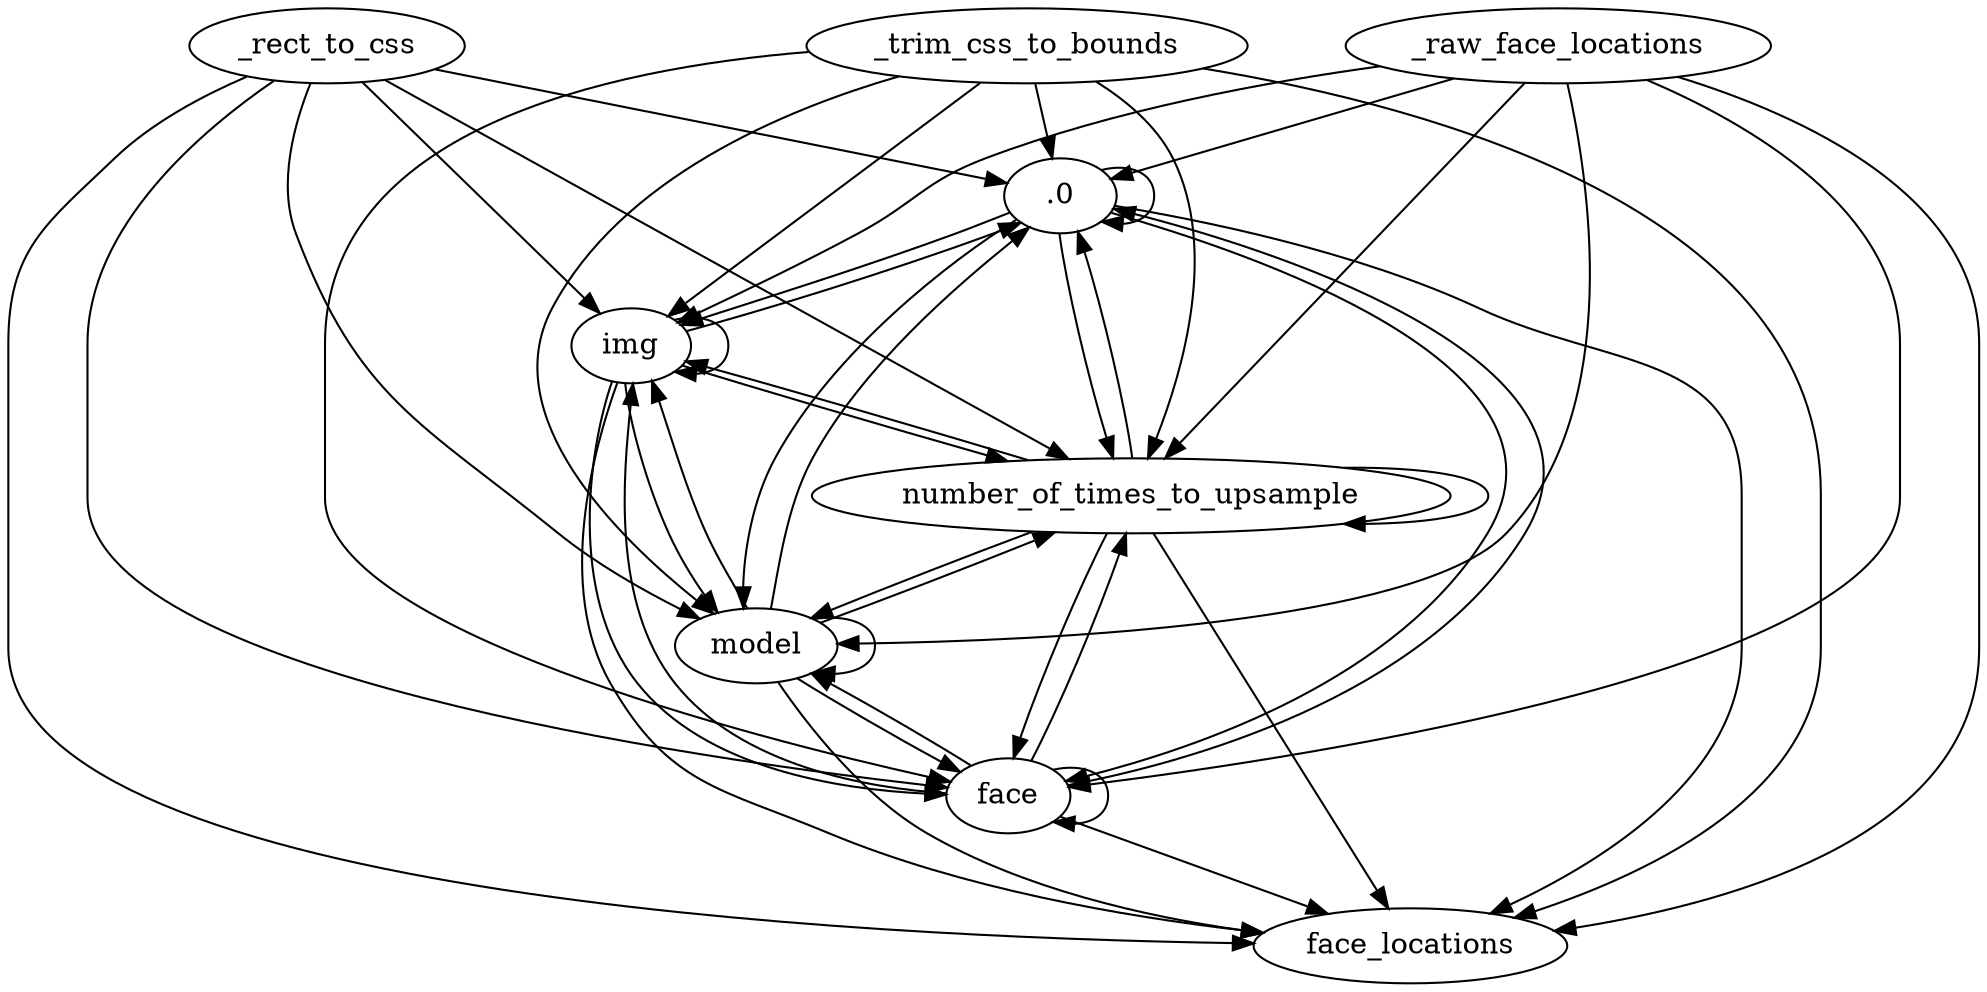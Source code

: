 strict digraph {.0->.0
_rect_to_css->.0
_trim_css_to_bounds->.0
_raw_face_locations->.0
img->.0
number_of_times_to_upsample->.0
face->.0
.0->face
_rect_to_css->face
_trim_css_to_bounds->face
_raw_face_locations->face
img->face
number_of_times_to_upsample->face
face->face
.0->.0
_rect_to_css->.0
_trim_css_to_bounds->.0
_raw_face_locations->.0
img->.0
number_of_times_to_upsample->.0
face->.0
model->.0
.0->face
_rect_to_css->face
_trim_css_to_bounds->face
_raw_face_locations->face
img->face
number_of_times_to_upsample->face
face->face
model->face
img->img
number_of_times_to_upsample->img
.0->img
model->img
_rect_to_css->img
_trim_css_to_bounds->img
_raw_face_locations->img
face->img
img->number_of_times_to_upsample
number_of_times_to_upsample->number_of_times_to_upsample
.0->number_of_times_to_upsample
model->number_of_times_to_upsample
_rect_to_css->number_of_times_to_upsample
_trim_css_to_bounds->number_of_times_to_upsample
_raw_face_locations->number_of_times_to_upsample
face->number_of_times_to_upsample
img->model
number_of_times_to_upsample->model
.0->model
model->model
_rect_to_css->model
_trim_css_to_bounds->model
_raw_face_locations->model
face->model
.0->face_locations
model->face_locations
_rect_to_css->face_locations
_trim_css_to_bounds->face_locations
_raw_face_locations->face_locations
img->face_locations
number_of_times_to_upsample->face_locations
face->face_locations
.0->.0
_rect_to_css->.0
_trim_css_to_bounds->.0
_raw_face_locations->.0
img->.0
number_of_times_to_upsample->.0
face->.0
.0->face
_rect_to_css->face
_trim_css_to_bounds->face
_raw_face_locations->face
img->face
number_of_times_to_upsample->face
face->face
.0->.0
_rect_to_css->.0
_trim_css_to_bounds->.0
_raw_face_locations->.0
img->.0
number_of_times_to_upsample->.0
face->.0
model->.0
.0->face
_rect_to_css->face
_trim_css_to_bounds->face
_raw_face_locations->face
img->face
number_of_times_to_upsample->face
face->face
model->face
}